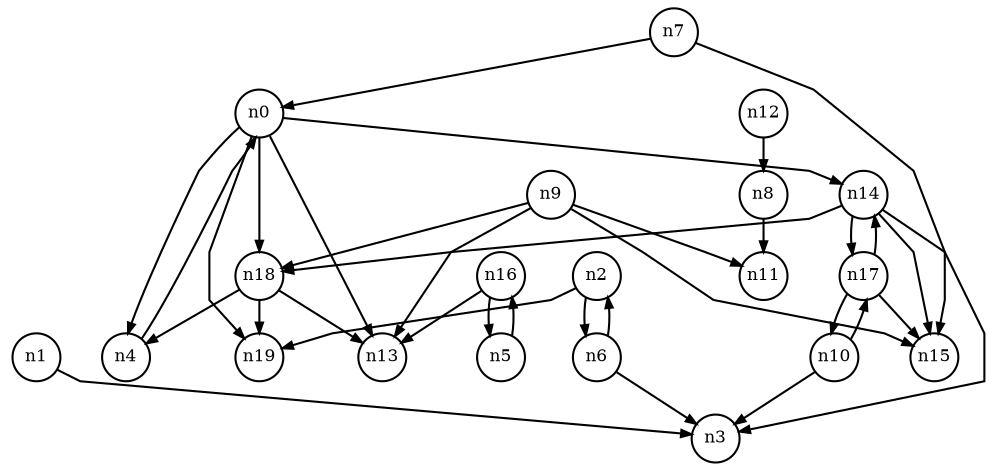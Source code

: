 digraph G{
splines=polyline;
ranksep=0.22;
nodesep=0.22;
nodesize=0.16;
fontsize=8
edge [arrowsize=0.5]
node [fontsize=8 shape=circle width=0.32 fixedsize=shape];

n0 -> n13
n0 -> n14
n0 -> n18
n0 -> n19
n0 -> n4
n14 -> n3
n14 -> n15
n14 -> n18
n14 -> n17
n18 -> n13
n18 -> n19
n18 -> n4
n1 -> n3
n2 -> n19
n2 -> n6
n4 -> n0
n6 -> n2
n6 -> n3
n7 -> n0
n7 -> n15
n8 -> n11
n9 -> n11
n9 -> n13
n9 -> n15
n9 -> n18
n10 -> n3
n10 -> n17
n12 -> n8
n5 -> n16
n16 -> n5
n16 -> n13
n17 -> n10
n17 -> n14
n17 -> n15
}
